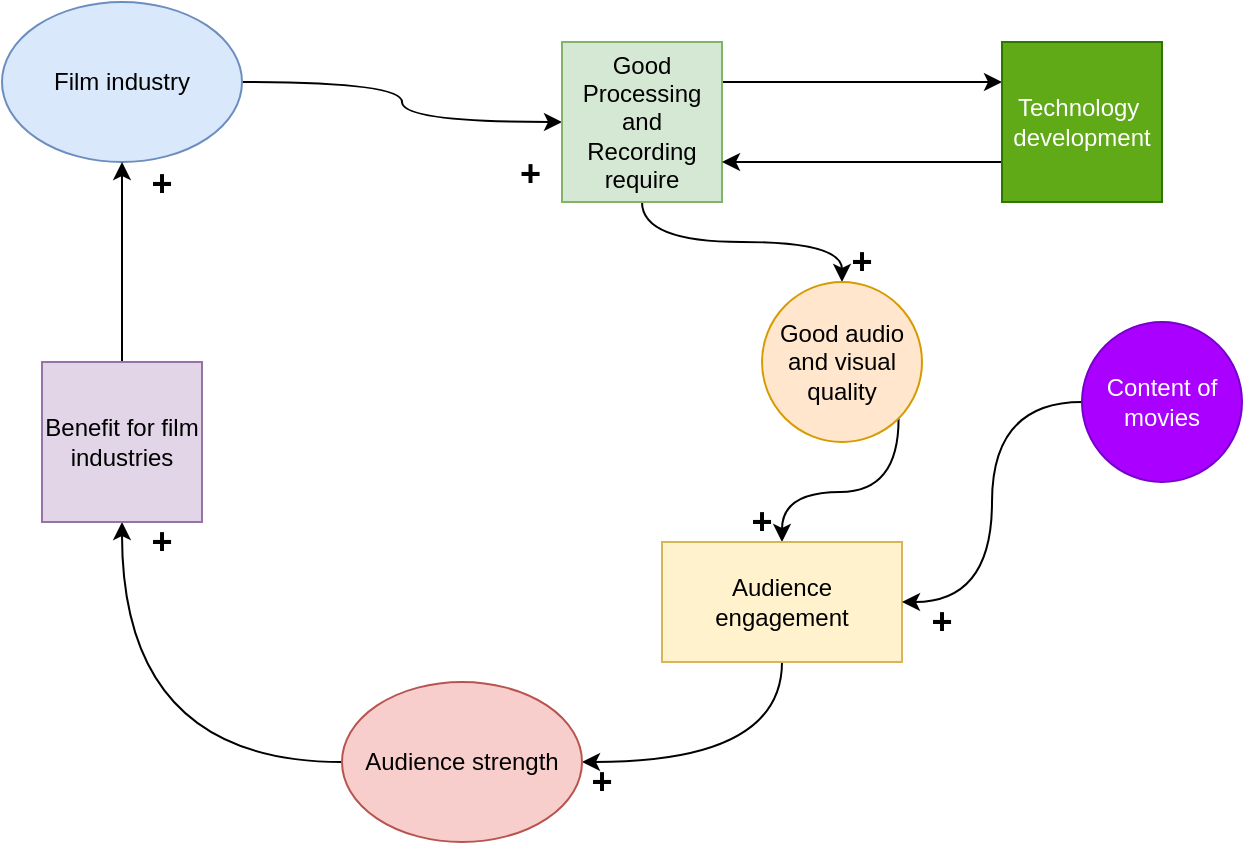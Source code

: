 <mxfile version="12.1.3" type="github" pages="1">
  <diagram id="ukyrpoBNMOFhuvqvsoTN" name="Page-1">
    <mxGraphModel dx="1024" dy="517" grid="1" gridSize="15" guides="1" tooltips="1" connect="1" arrows="1" fold="1" page="1" pageScale="1" pageWidth="850" pageHeight="1100" math="0" shadow="0">
      <root>
        <mxCell id="0"/>
        <mxCell id="1" parent="0"/>
        <mxCell id="XI8iSRIh_-YnKE7SXtKw-13" style="edgeStyle=orthogonalEdgeStyle;curved=1;rounded=0;orthogonalLoop=1;jettySize=auto;html=1;exitX=1;exitY=0.5;exitDx=0;exitDy=0;entryX=0;entryY=0.5;entryDx=0;entryDy=0;" parent="1" source="XI8iSRIh_-YnKE7SXtKw-1" target="XI8iSRIh_-YnKE7SXtKw-2" edge="1">
          <mxGeometry relative="1" as="geometry"/>
        </mxCell>
        <mxCell id="XI8iSRIh_-YnKE7SXtKw-1" value="Film industry" style="ellipse;whiteSpace=wrap;html=1;fillColor=#dae8fc;strokeColor=#6c8ebf;" parent="1" vertex="1">
          <mxGeometry x="20" y="20" width="120" height="80" as="geometry"/>
        </mxCell>
        <mxCell id="XI8iSRIh_-YnKE7SXtKw-23" style="edgeStyle=orthogonalEdgeStyle;curved=1;rounded=0;orthogonalLoop=1;jettySize=auto;html=1;exitX=1;exitY=0.25;exitDx=0;exitDy=0;entryX=0;entryY=0.25;entryDx=0;entryDy=0;" parent="1" source="XI8iSRIh_-YnKE7SXtKw-2" target="XI8iSRIh_-YnKE7SXtKw-5" edge="1">
          <mxGeometry relative="1" as="geometry"/>
        </mxCell>
        <mxCell id="XI8iSRIh_-YnKE7SXtKw-25" style="edgeStyle=orthogonalEdgeStyle;curved=1;rounded=0;orthogonalLoop=1;jettySize=auto;html=1;exitX=0.5;exitY=1;exitDx=0;exitDy=0;entryX=0.5;entryY=0;entryDx=0;entryDy=0;" parent="1" source="XI8iSRIh_-YnKE7SXtKw-2" target="XI8iSRIh_-YnKE7SXtKw-4" edge="1">
          <mxGeometry relative="1" as="geometry"/>
        </mxCell>
        <mxCell id="XI8iSRIh_-YnKE7SXtKw-2" value="Good Processing and Recording&lt;br&gt;require" style="whiteSpace=wrap;html=1;aspect=fixed;fillColor=#d5e8d4;strokeColor=#82b366;" parent="1" vertex="1">
          <mxGeometry x="300" y="40" width="80" height="80" as="geometry"/>
        </mxCell>
        <mxCell id="XI8iSRIh_-YnKE7SXtKw-18" style="edgeStyle=orthogonalEdgeStyle;curved=1;rounded=0;orthogonalLoop=1;jettySize=auto;html=1;exitX=1;exitY=1;exitDx=0;exitDy=0;" parent="1" source="XI8iSRIh_-YnKE7SXtKw-4" target="XI8iSRIh_-YnKE7SXtKw-6" edge="1">
          <mxGeometry relative="1" as="geometry"/>
        </mxCell>
        <mxCell id="XI8iSRIh_-YnKE7SXtKw-4" value="Good audio and visual quality" style="ellipse;whiteSpace=wrap;html=1;aspect=fixed;fillColor=#ffe6cc;strokeColor=#d79b00;" parent="1" vertex="1">
          <mxGeometry x="400" y="160" width="80" height="80" as="geometry"/>
        </mxCell>
        <mxCell id="XI8iSRIh_-YnKE7SXtKw-24" style="edgeStyle=orthogonalEdgeStyle;curved=1;rounded=0;orthogonalLoop=1;jettySize=auto;html=1;exitX=0;exitY=0.75;exitDx=0;exitDy=0;entryX=1;entryY=0.75;entryDx=0;entryDy=0;" parent="1" source="XI8iSRIh_-YnKE7SXtKw-5" target="XI8iSRIh_-YnKE7SXtKw-2" edge="1">
          <mxGeometry relative="1" as="geometry"/>
        </mxCell>
        <mxCell id="XI8iSRIh_-YnKE7SXtKw-5" value="Technology&amp;nbsp;&lt;br&gt;development" style="whiteSpace=wrap;html=1;aspect=fixed;fillColor=#60a917;strokeColor=#2D7600;fontColor=#ffffff;" parent="1" vertex="1">
          <mxGeometry x="520" y="40" width="80" height="80" as="geometry"/>
        </mxCell>
        <mxCell id="XI8iSRIh_-YnKE7SXtKw-19" style="edgeStyle=orthogonalEdgeStyle;curved=1;rounded=0;orthogonalLoop=1;jettySize=auto;html=1;exitX=0.5;exitY=1;exitDx=0;exitDy=0;entryX=1;entryY=0.5;entryDx=0;entryDy=0;" parent="1" source="XI8iSRIh_-YnKE7SXtKw-6" target="XI8iSRIh_-YnKE7SXtKw-7" edge="1">
          <mxGeometry relative="1" as="geometry"/>
        </mxCell>
        <mxCell id="XI8iSRIh_-YnKE7SXtKw-6" value="Audience engagement" style="rounded=0;whiteSpace=wrap;html=1;fillColor=#fff2cc;strokeColor=#d6b656;" parent="1" vertex="1">
          <mxGeometry x="350" y="290" width="120" height="60" as="geometry"/>
        </mxCell>
        <mxCell id="XI8iSRIh_-YnKE7SXtKw-20" style="edgeStyle=orthogonalEdgeStyle;curved=1;rounded=0;orthogonalLoop=1;jettySize=auto;html=1;exitX=0;exitY=0.5;exitDx=0;exitDy=0;entryX=0.5;entryY=1;entryDx=0;entryDy=0;" parent="1" source="XI8iSRIh_-YnKE7SXtKw-7" target="XI8iSRIh_-YnKE7SXtKw-9" edge="1">
          <mxGeometry relative="1" as="geometry"/>
        </mxCell>
        <mxCell id="XI8iSRIh_-YnKE7SXtKw-7" value="Audience strength" style="ellipse;whiteSpace=wrap;html=1;fillColor=#f8cecc;strokeColor=#b85450;" parent="1" vertex="1">
          <mxGeometry x="190" y="360" width="120" height="80" as="geometry"/>
        </mxCell>
        <mxCell id="XI8iSRIh_-YnKE7SXtKw-22" value="" style="edgeStyle=orthogonalEdgeStyle;curved=1;rounded=0;orthogonalLoop=1;jettySize=auto;html=1;entryX=1;entryY=0.5;entryDx=0;entryDy=0;" parent="1" source="XI8iSRIh_-YnKE7SXtKw-8" target="XI8iSRIh_-YnKE7SXtKw-6" edge="1">
          <mxGeometry relative="1" as="geometry"/>
        </mxCell>
        <mxCell id="XI8iSRIh_-YnKE7SXtKw-8" value="Content of movies" style="ellipse;whiteSpace=wrap;html=1;aspect=fixed;fillColor=#aa00ff;strokeColor=#7700CC;fontColor=#ffffff;" parent="1" vertex="1">
          <mxGeometry x="560" y="180" width="80" height="80" as="geometry"/>
        </mxCell>
        <mxCell id="XI8iSRIh_-YnKE7SXtKw-21" style="edgeStyle=orthogonalEdgeStyle;curved=1;rounded=0;orthogonalLoop=1;jettySize=auto;html=1;exitX=0.5;exitY=0;exitDx=0;exitDy=0;entryX=0.5;entryY=1;entryDx=0;entryDy=0;" parent="1" source="XI8iSRIh_-YnKE7SXtKw-9" target="XI8iSRIh_-YnKE7SXtKw-1" edge="1">
          <mxGeometry relative="1" as="geometry"/>
        </mxCell>
        <mxCell id="XI8iSRIh_-YnKE7SXtKw-9" value="Benefit for film industries" style="whiteSpace=wrap;html=1;aspect=fixed;fillColor=#e1d5e7;strokeColor=#9673a6;" parent="1" vertex="1">
          <mxGeometry x="40" y="200" width="80" height="80" as="geometry"/>
        </mxCell>
        <mxCell id="pTqpocNZGCvLsBxcRArl-2" value="&lt;b&gt;&lt;font style=&quot;font-size: 18px&quot;&gt;+&lt;/font&gt;&lt;/b&gt;" style="text;html=1;resizable=0;points=[];autosize=1;align=left;verticalAlign=top;spacingTop=-4;" vertex="1" parent="1">
          <mxGeometry x="277" y="93" width="30" height="15" as="geometry"/>
        </mxCell>
        <mxCell id="pTqpocNZGCvLsBxcRArl-5" value="&lt;b&gt;&lt;font style=&quot;font-size: 18px&quot;&gt;+&lt;/font&gt;&lt;/b&gt;" style="text;html=1;strokeColor=none;fillColor=none;align=center;verticalAlign=middle;whiteSpace=wrap;rounded=0;" vertex="1" parent="1">
          <mxGeometry x="430" y="140" width="40" height="20" as="geometry"/>
        </mxCell>
        <mxCell id="pTqpocNZGCvLsBxcRArl-7" value="&lt;b&gt;&lt;font style=&quot;font-size: 18px&quot;&gt;+&lt;/font&gt;&lt;/b&gt;" style="text;html=1;strokeColor=none;fillColor=none;align=center;verticalAlign=middle;whiteSpace=wrap;rounded=0;" vertex="1" parent="1">
          <mxGeometry x="380" y="270" width="40" height="20" as="geometry"/>
        </mxCell>
        <mxCell id="pTqpocNZGCvLsBxcRArl-8" value="&lt;b&gt;&lt;font style=&quot;font-size: 18px&quot;&gt;+&lt;/font&gt;&lt;/b&gt;" style="text;html=1;strokeColor=none;fillColor=none;align=center;verticalAlign=middle;whiteSpace=wrap;rounded=0;" vertex="1" parent="1">
          <mxGeometry x="470" y="320" width="40" height="20" as="geometry"/>
        </mxCell>
        <mxCell id="pTqpocNZGCvLsBxcRArl-9" value="&lt;b&gt;&lt;font style=&quot;font-size: 18px&quot;&gt;+&lt;/font&gt;&lt;/b&gt;" style="text;html=1;strokeColor=none;fillColor=none;align=center;verticalAlign=middle;whiteSpace=wrap;rounded=0;" vertex="1" parent="1">
          <mxGeometry x="300" y="400" width="40" height="20" as="geometry"/>
        </mxCell>
        <mxCell id="pTqpocNZGCvLsBxcRArl-10" value="&lt;b&gt;&lt;font style=&quot;font-size: 18px&quot;&gt;+&lt;/font&gt;&lt;/b&gt;" style="text;html=1;strokeColor=none;fillColor=none;align=center;verticalAlign=middle;whiteSpace=wrap;rounded=0;" vertex="1" parent="1">
          <mxGeometry x="80" y="280" width="40" height="20" as="geometry"/>
        </mxCell>
        <mxCell id="pTqpocNZGCvLsBxcRArl-11" value="&lt;b&gt;&lt;font style=&quot;font-size: 18px&quot;&gt;+&lt;/font&gt;&lt;/b&gt;" style="text;html=1;strokeColor=none;fillColor=none;align=center;verticalAlign=middle;whiteSpace=wrap;rounded=0;" vertex="1" parent="1">
          <mxGeometry x="80" y="100.5" width="40" height="20" as="geometry"/>
        </mxCell>
      </root>
    </mxGraphModel>
  </diagram>
</mxfile>
